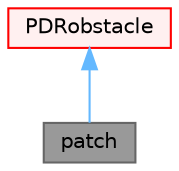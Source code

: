 digraph "patch"
{
 // LATEX_PDF_SIZE
  bgcolor="transparent";
  edge [fontname=Helvetica,fontsize=10,labelfontname=Helvetica,labelfontsize=10];
  node [fontname=Helvetica,fontsize=10,shape=box,height=0.2,width=0.4];
  Node1 [id="Node000001",label="patch",height=0.2,width=0.4,color="gray40", fillcolor="grey60", style="filled", fontcolor="black",tooltip="Rectangular patch, selectable as patch."];
  Node2 -> Node1 [id="edge1_Node000001_Node000002",dir="back",color="steelblue1",style="solid",tooltip=" "];
  Node2 [id="Node000002",label="PDRobstacle",height=0.2,width=0.4,color="red", fillcolor="#FFF0F0", style="filled",URL="$classFoam_1_1PDRobstacle.html",tooltip="Obstacle definitions for PDR."];
}
